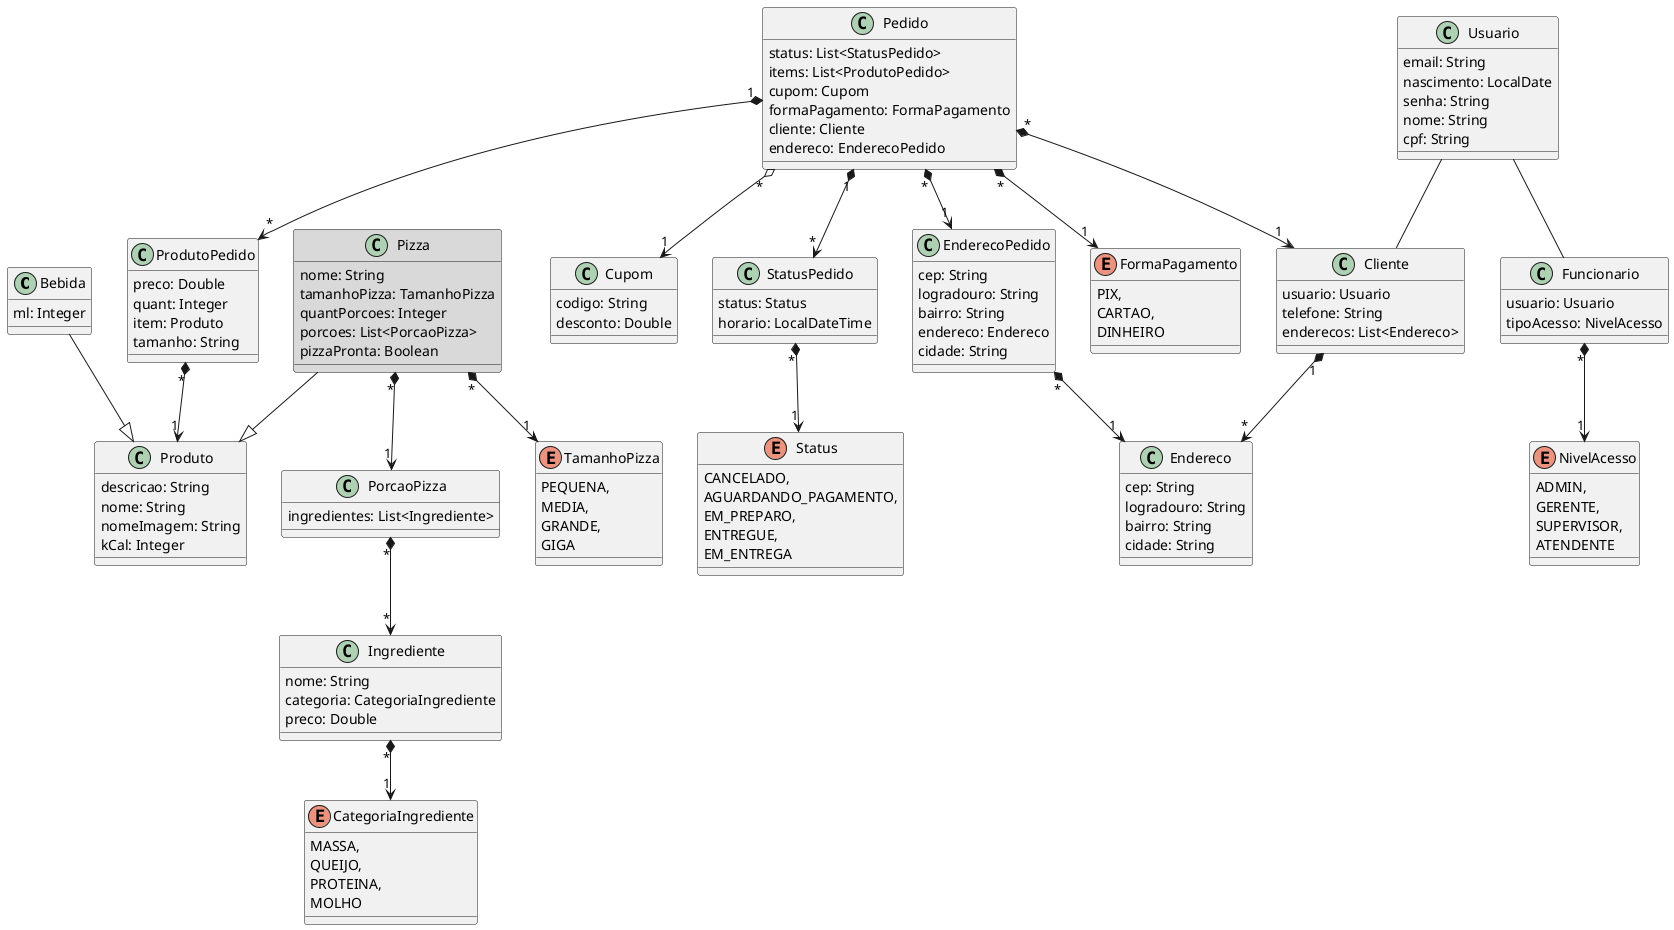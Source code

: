 @startuml

class Bebida {
   ml: Integer
}

class Cupom {
   codigo: String
   desconto: Double
}
class Endereco {
   cep: String
   logradouro: String
   bairro: String
   cidade: String
}
class EnderecoPedido {
   cep: String
   logradouro: String
   bairro: String
   endereco: Endereco
   cidade: String
}
enum FormaPagamento {
   PIX,
   CARTAO,
   DINHEIRO
}

class Produto {
   descricao: String
   nome: String
   nomeImagem: String
   kCal: Integer
}
class ProdutoPedido {
   preco: Double
   quant: Integer
   item: Produto
   tamanho: String
}
enum NivelAcesso {
   ADMIN,
   GERENTE,
   SUPERVISOR,
   ATENDENTE
}
class Pedido {
   status: List<StatusPedido>
   items: List<ProdutoPedido>
   cupom: Cupom
   formaPagamento: FormaPagamento
   cliente: Cliente
   endereco: EnderecoPedido
}
class Pizza #d9d9d9{
   nome: String
   tamanhoPizza: TamanhoPizza
   quantPorcoes: Integer
   porcoes: List<PorcaoPizza>
   pizzaPronta: Boolean
}


class PorcaoPizza {
   ingredientes: List<Ingrediente>
}

enum Status {
   CANCELADO,
   AGUARDANDO_PAGAMENTO,
   EM_PREPARO,
   ENTREGUE,
   EM_ENTREGA
}
class StatusPedido {
   status: Status
   horario: LocalDateTime
}

enum TamanhoPizza {
   PEQUENA,
   MEDIA,
   GRANDE,
   GIGA
}
class Usuario {
   email: String
   nascimento: LocalDate
   senha: String
   nome: String
   cpf: String
}

class Cliente {
   usuario: Usuario
   telefone: String
   enderecos: List<Endereco>
}

class Funcionario {
   usuario: Usuario
   tipoAcesso: NivelAcesso
}

class Ingrediente {
     nome: String
     categoria: CategoriaIngrediente
     preco: Double
}

enum CategoriaIngrediente{
    MASSA,
    QUEIJO,
    PROTEINA,
    MOLHO
}

Usuario -- Cliente
Usuario -- Funcionario
Bebida          --^  Produto
Cliente        "1" *--> "*" Endereco
EnderecoPedido "*" *--> "1" Endereco
Funcionario    "*" *--> "1" NivelAcesso
ProdutoPedido     "*" *--> "1" Produto
Pedido         "*" *--> "1" Cliente
Pedido         "*" o--> "1" Cupom
Pedido         "*" *--> "1" EnderecoPedido
Pedido         "*" *--> "1" FormaPagamento
Pedido         "1" *--> "*" ProdutoPedido
Pedido         "1" *--> "*" StatusPedido
Pizza           --^  Produto
Pizza          "*" *--> "1" TamanhoPizza
StatusPedido   "*" *--> "1" Status
Ingrediente    "*" *--> "1" CategoriaIngrediente
PorcaoPizza    "*" *--> "*" Ingrediente
Pizza          "*" *--> "1" PorcaoPizza


@enduml